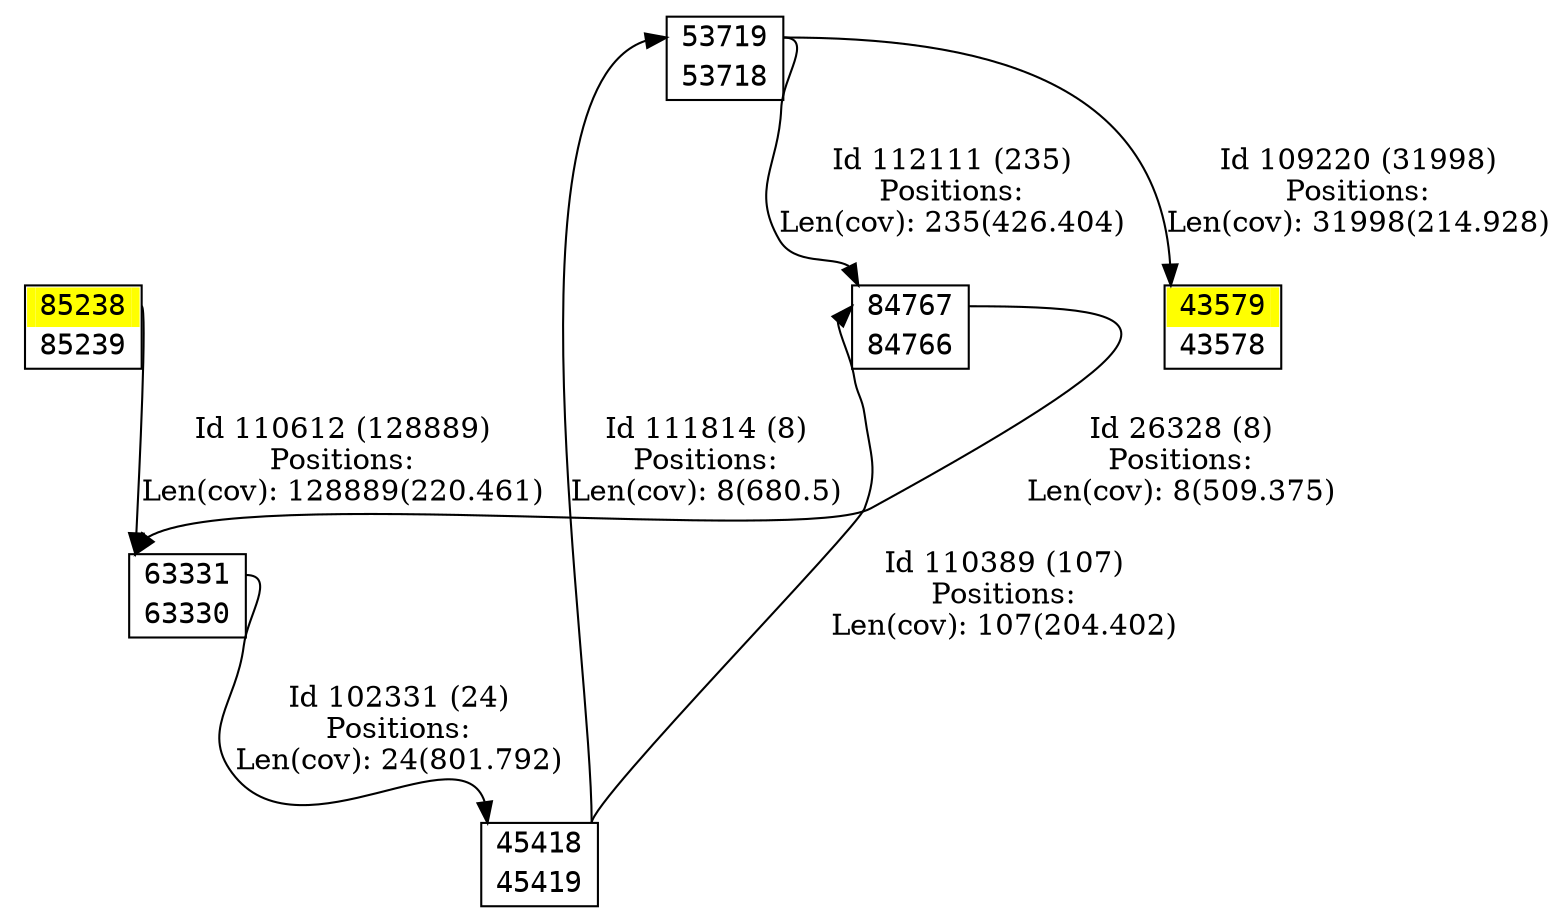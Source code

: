 digraph graph_picture {
node[fontname=<Courier> ,penwidth=<1.8> ,shape=<plaintext> ]
vertex_43578_43579[label=<<TABLE BORDER="1" CELLSPACING="0" >
<TR><TD BORDER="0" PORT = "port_43579_in" color="yellow" bgcolor="yellow" ></TD><TD BORDER="0" color="yellow" bgcolor="yellow" >43579</TD><TD BORDER="0" PORT = "port_43579_out" color="yellow" bgcolor="yellow" ></TD></TR>
<TR><TD BORDER="0" PORT = "port_43578_out" color="white" bgcolor="white" ></TD><TD BORDER="0" color="white" bgcolor="white" >43578</TD><TD BORDER="0" PORT = "port_43578_in" color="white" bgcolor="white" ></TD></TR>
</TABLE>> ,color=<black> ,URL=</vertex/43579.svg> ]
vertex_45418_45419[label=<<TABLE BORDER="1" CELLSPACING="0" >
<TR><TD BORDER="0" PORT = "port_45418_in" color="white" bgcolor="white" ></TD><TD BORDER="0" color="white" bgcolor="white" >45418</TD><TD BORDER="0" PORT = "port_45418_out" color="white" bgcolor="white" ></TD></TR>
<TR><TD BORDER="0" PORT = "port_45419_out" color="white" bgcolor="white" ></TD><TD BORDER="0" color="white" bgcolor="white" >45419</TD><TD BORDER="0" PORT = "port_45419_in" color="white" bgcolor="white" ></TD></TR>
</TABLE>> ,color=<black> ,URL=</vertex/45418.svg> ]
vertex_53718_53719[label=<<TABLE BORDER="1" CELLSPACING="0" >
<TR><TD BORDER="0" PORT = "port_53719_in" color="white" bgcolor="white" ></TD><TD BORDER="0" color="white" bgcolor="white" >53719</TD><TD BORDER="0" PORT = "port_53719_out" color="white" bgcolor="white" ></TD></TR>
<TR><TD BORDER="0" PORT = "port_53718_out" color="white" bgcolor="white" ></TD><TD BORDER="0" color="white" bgcolor="white" >53718</TD><TD BORDER="0" PORT = "port_53718_in" color="white" bgcolor="white" ></TD></TR>
</TABLE>> ,color=<black> ,URL=</vertex/53719.svg> ]
vertex_63330_63331[label=<<TABLE BORDER="1" CELLSPACING="0" >
<TR><TD BORDER="0" PORT = "port_63331_in" color="white" bgcolor="white" ></TD><TD BORDER="0" color="white" bgcolor="white" >63331</TD><TD BORDER="0" PORT = "port_63331_out" color="white" bgcolor="white" ></TD></TR>
<TR><TD BORDER="0" PORT = "port_63330_out" color="white" bgcolor="white" ></TD><TD BORDER="0" color="white" bgcolor="white" >63330</TD><TD BORDER="0" PORT = "port_63330_in" color="white" bgcolor="white" ></TD></TR>
</TABLE>> ,color=<black> ,URL=</vertex/63331.svg> ]
vertex_84766_84767[label=<<TABLE BORDER="1" CELLSPACING="0" >
<TR><TD BORDER="0" PORT = "port_84767_in" color="white" bgcolor="white" ></TD><TD BORDER="0" color="white" bgcolor="white" >84767</TD><TD BORDER="0" PORT = "port_84767_out" color="white" bgcolor="white" ></TD></TR>
<TR><TD BORDER="0" PORT = "port_84766_out" color="white" bgcolor="white" ></TD><TD BORDER="0" color="white" bgcolor="white" >84766</TD><TD BORDER="0" PORT = "port_84766_in" color="white" bgcolor="white" ></TD></TR>
</TABLE>> ,color=<black> ,URL=</vertex/84767.svg> ]
vertex_85238_85239[label=<<TABLE BORDER="1" CELLSPACING="0" >
<TR><TD BORDER="0" PORT = "port_85238_in" color="yellow" bgcolor="yellow" ></TD><TD BORDER="0" color="yellow" bgcolor="yellow" >85238</TD><TD BORDER="0" PORT = "port_85238_out" color="yellow" bgcolor="yellow" ></TD></TR>
<TR><TD BORDER="0" PORT = "port_85239_out" color="white" bgcolor="white" ></TD><TD BORDER="0" color="white" bgcolor="white" >85239</TD><TD BORDER="0" PORT = "port_85239_in" color="white" bgcolor="white" ></TD></TR>
</TABLE>> ,color=<black> ,URL=</vertex/85238.svg> ]
vertex_84766_84767:port_84767_out->vertex_63330_63331:port_63331_in[label="Id 26328 (8)\nPositions:\nLen(cov): 8(509.375)" ,color=<black> ]
vertex_63330_63331:port_63331_out->vertex_45418_45419:port_45418_in[label="Id 102331 (24)\nPositions:\nLen(cov): 24(801.792)" ,color=<black> ]
vertex_53718_53719:port_53719_out->vertex_43578_43579:port_43579_in[label="Id 109220 (31998)\nPositions:\nLen(cov): 31998(214.928)" ,color=<black> ]
vertex_45418_45419:port_45418_out->vertex_84766_84767:port_84767_in[label="Id 110389 (107)\nPositions:\nLen(cov): 107(204.402)" ,color=<black> ]
vertex_85238_85239:port_85238_out->vertex_63330_63331:port_63331_in[label="Id 110612 (128889)\nPositions:\nLen(cov): 128889(220.461)" ,color=<black> ]
vertex_45418_45419:port_45418_out->vertex_53718_53719:port_53719_in[label="Id 111814 (8)\nPositions:\nLen(cov): 8(680.5)" ,color=<black> ]
vertex_53718_53719:port_53719_out->vertex_84766_84767:port_84767_in[label="Id 112111 (235)\nPositions:\nLen(cov): 235(426.404)" ,color=<black> ]
}
